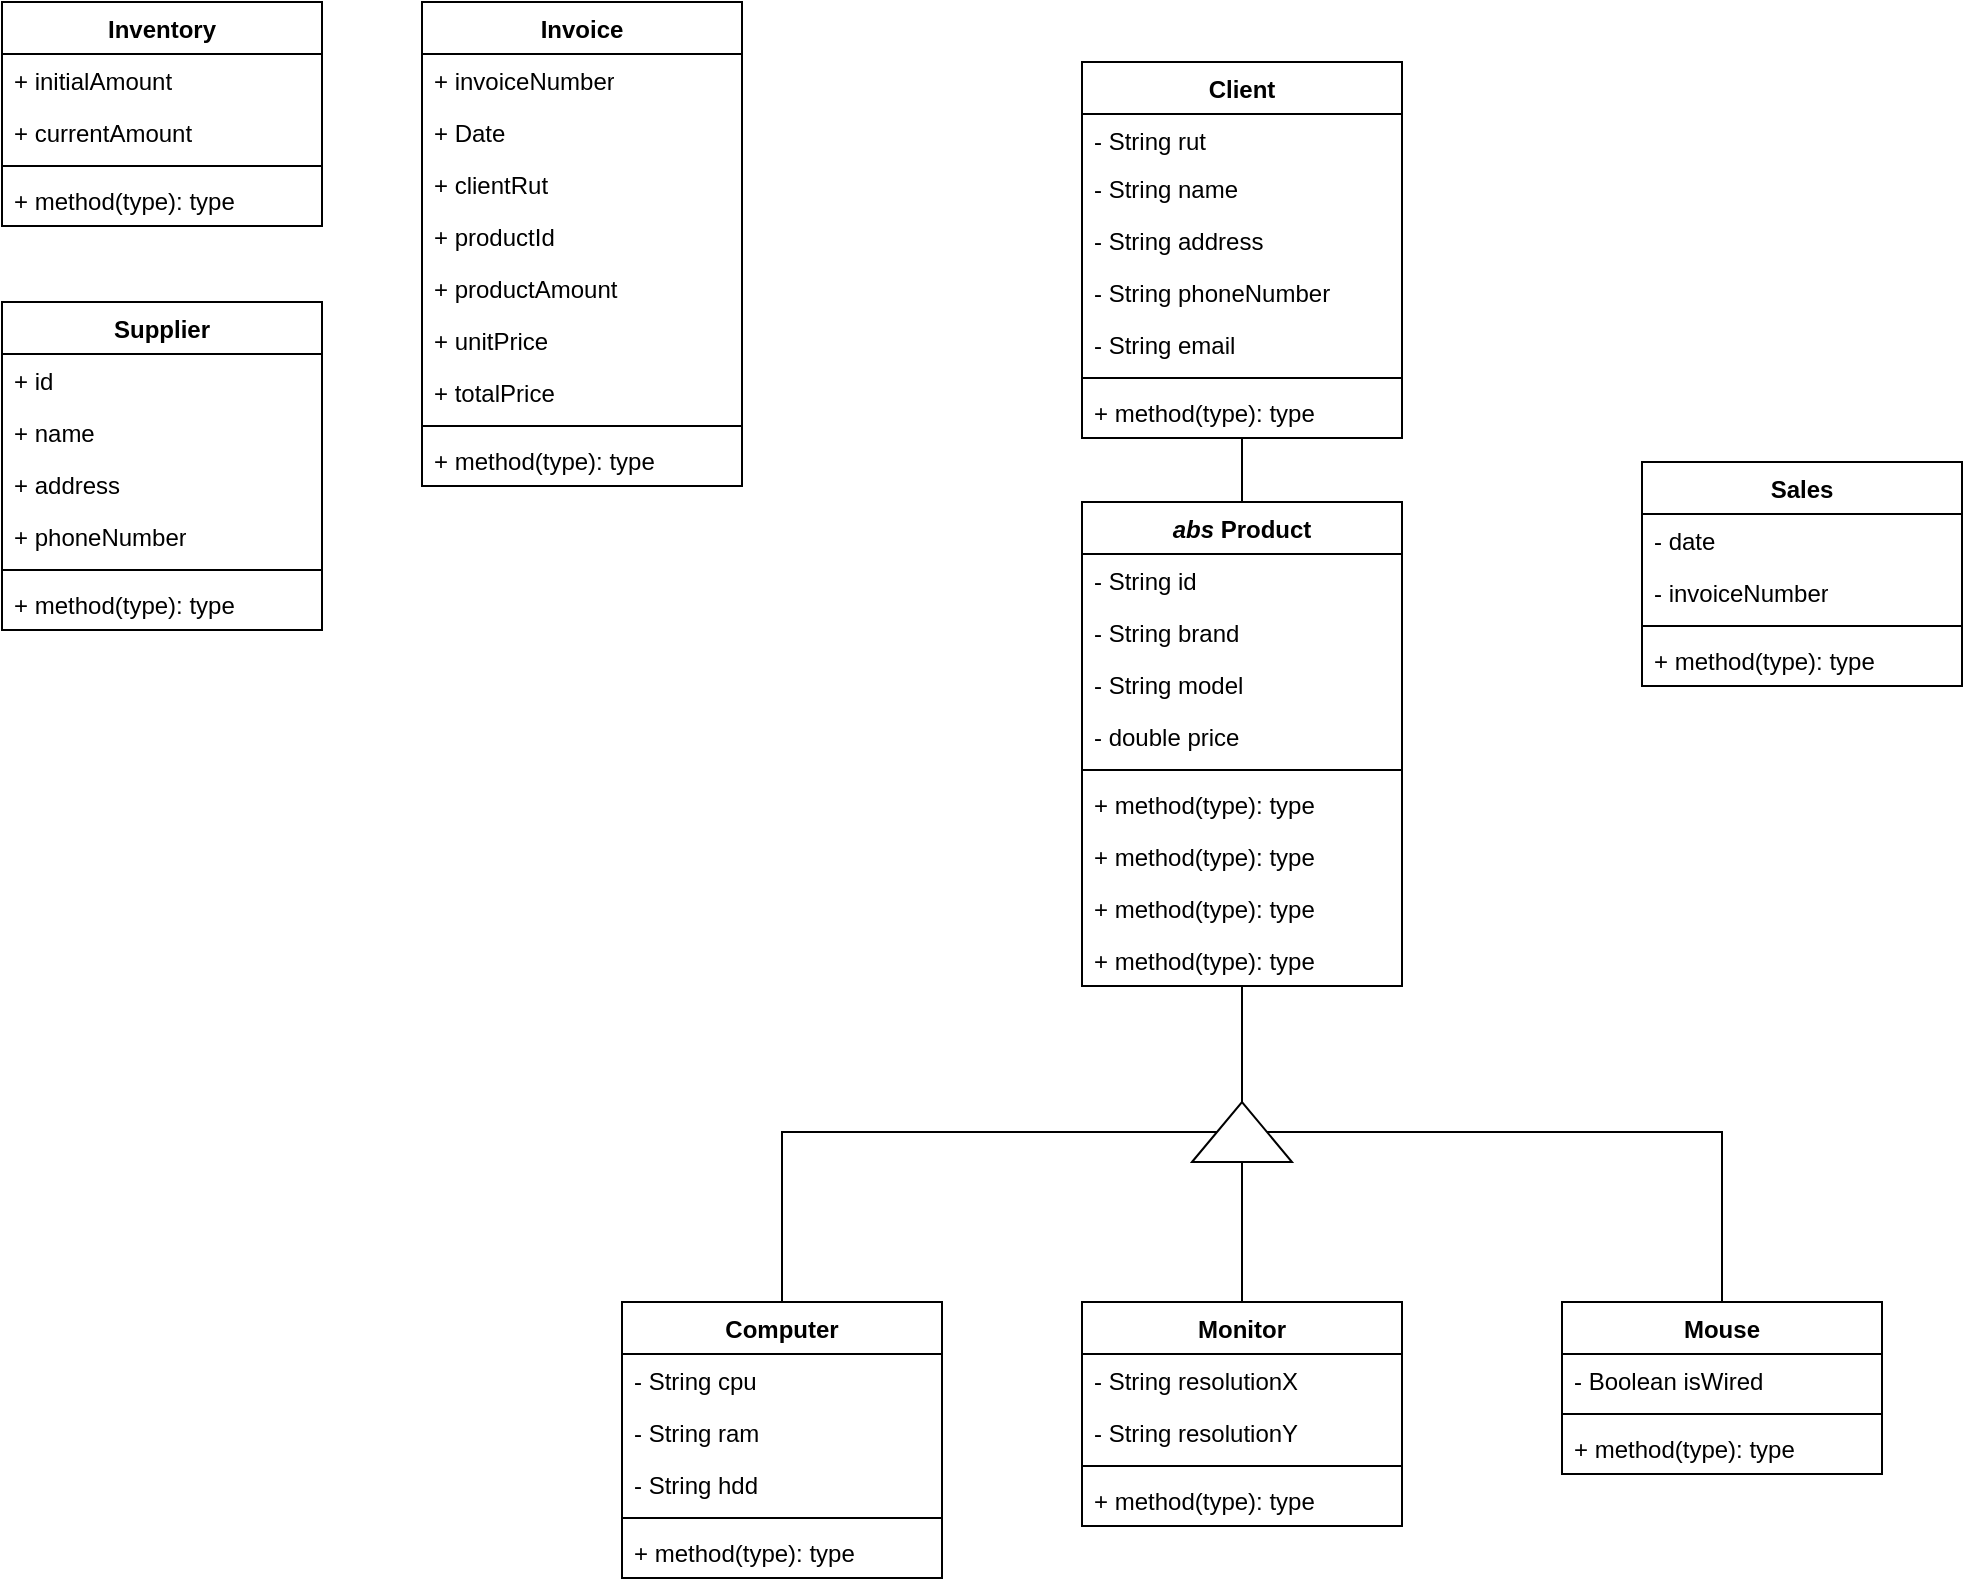 <mxfile version="22.0.0" type="github" pages="2">
  <diagram name="Página-1" id="tDXfd4PDgHffKYql2WwA">
    <mxGraphModel dx="2501" dy="746" grid="1" gridSize="10" guides="1" tooltips="1" connect="1" arrows="1" fold="1" page="1" pageScale="1" pageWidth="827" pageHeight="1169" math="0" shadow="0">
      <root>
        <mxCell id="0" />
        <mxCell id="1" parent="0" />
        <mxCell id="qdFlecyH6152GWX_QQT0-1" style="edgeStyle=orthogonalEdgeStyle;rounded=0;orthogonalLoop=1;jettySize=auto;html=1;entryX=0.5;entryY=0;entryDx=0;entryDy=0;endArrow=none;endFill=0;" parent="1" source="y9pyHhzCdhI9DlbrPAxV-1" target="y9pyHhzCdhI9DlbrPAxV-9" edge="1">
          <mxGeometry relative="1" as="geometry" />
        </mxCell>
        <mxCell id="y9pyHhzCdhI9DlbrPAxV-1" value="Client" style="swimlane;fontStyle=1;align=center;verticalAlign=top;childLayout=stackLayout;horizontal=1;startSize=26;horizontalStack=0;resizeParent=1;resizeParentMax=0;resizeLast=0;collapsible=1;marginBottom=0;whiteSpace=wrap;html=1;" parent="1" vertex="1">
          <mxGeometry x="330" y="60" width="160" height="188" as="geometry" />
        </mxCell>
        <mxCell id="y9pyHhzCdhI9DlbrPAxV-2" value="&lt;div&gt;- String rut&lt;/div&gt;" style="text;strokeColor=none;fillColor=none;align=left;verticalAlign=top;spacingLeft=4;spacingRight=4;overflow=hidden;rotatable=0;points=[[0,0.5],[1,0.5]];portConstraint=eastwest;whiteSpace=wrap;html=1;" parent="y9pyHhzCdhI9DlbrPAxV-1" vertex="1">
          <mxGeometry y="26" width="160" height="24" as="geometry" />
        </mxCell>
        <mxCell id="y9pyHhzCdhI9DlbrPAxV-3" value="&lt;div&gt;- String name&lt;br&gt;&lt;/div&gt;" style="text;strokeColor=none;fillColor=none;align=left;verticalAlign=top;spacingLeft=4;spacingRight=4;overflow=hidden;rotatable=0;points=[[0,0.5],[1,0.5]];portConstraint=eastwest;whiteSpace=wrap;html=1;" parent="y9pyHhzCdhI9DlbrPAxV-1" vertex="1">
          <mxGeometry y="50" width="160" height="26" as="geometry" />
        </mxCell>
        <mxCell id="y9pyHhzCdhI9DlbrPAxV-4" value="&lt;div&gt;- String address&lt;br&gt;&lt;/div&gt;" style="text;strokeColor=none;fillColor=none;align=left;verticalAlign=top;spacingLeft=4;spacingRight=4;overflow=hidden;rotatable=0;points=[[0,0.5],[1,0.5]];portConstraint=eastwest;whiteSpace=wrap;html=1;" parent="y9pyHhzCdhI9DlbrPAxV-1" vertex="1">
          <mxGeometry y="76" width="160" height="26" as="geometry" />
        </mxCell>
        <mxCell id="y9pyHhzCdhI9DlbrPAxV-5" value="&lt;div&gt;- String phoneNumber&lt;br&gt;&lt;/div&gt;" style="text;strokeColor=none;fillColor=none;align=left;verticalAlign=top;spacingLeft=4;spacingRight=4;overflow=hidden;rotatable=0;points=[[0,0.5],[1,0.5]];portConstraint=eastwest;whiteSpace=wrap;html=1;" parent="y9pyHhzCdhI9DlbrPAxV-1" vertex="1">
          <mxGeometry y="102" width="160" height="26" as="geometry" />
        </mxCell>
        <mxCell id="y9pyHhzCdhI9DlbrPAxV-6" value="&lt;div&gt;- String email&lt;br&gt;&lt;/div&gt;" style="text;strokeColor=none;fillColor=none;align=left;verticalAlign=top;spacingLeft=4;spacingRight=4;overflow=hidden;rotatable=0;points=[[0,0.5],[1,0.5]];portConstraint=eastwest;whiteSpace=wrap;html=1;" parent="y9pyHhzCdhI9DlbrPAxV-1" vertex="1">
          <mxGeometry y="128" width="160" height="26" as="geometry" />
        </mxCell>
        <mxCell id="y9pyHhzCdhI9DlbrPAxV-7" value="" style="line;strokeWidth=1;fillColor=none;align=left;verticalAlign=middle;spacingTop=-1;spacingLeft=3;spacingRight=3;rotatable=0;labelPosition=right;points=[];portConstraint=eastwest;strokeColor=inherit;" parent="y9pyHhzCdhI9DlbrPAxV-1" vertex="1">
          <mxGeometry y="154" width="160" height="8" as="geometry" />
        </mxCell>
        <mxCell id="y9pyHhzCdhI9DlbrPAxV-8" value="+ method(type): type" style="text;strokeColor=none;fillColor=none;align=left;verticalAlign=top;spacingLeft=4;spacingRight=4;overflow=hidden;rotatable=0;points=[[0,0.5],[1,0.5]];portConstraint=eastwest;whiteSpace=wrap;html=1;" parent="y9pyHhzCdhI9DlbrPAxV-1" vertex="1">
          <mxGeometry y="162" width="160" height="26" as="geometry" />
        </mxCell>
        <mxCell id="y9pyHhzCdhI9DlbrPAxV-9" value="&lt;i&gt;abs&lt;/i&gt; Product" style="swimlane;fontStyle=1;align=center;verticalAlign=top;childLayout=stackLayout;horizontal=1;startSize=26;horizontalStack=0;resizeParent=1;resizeParentMax=0;resizeLast=0;collapsible=1;marginBottom=0;whiteSpace=wrap;html=1;" parent="1" vertex="1">
          <mxGeometry x="330" y="280" width="160" height="242" as="geometry" />
        </mxCell>
        <mxCell id="y9pyHhzCdhI9DlbrPAxV-10" value="&lt;div&gt;- String id&lt;/div&gt;" style="text;strokeColor=none;fillColor=none;align=left;verticalAlign=top;spacingLeft=4;spacingRight=4;overflow=hidden;rotatable=0;points=[[0,0.5],[1,0.5]];portConstraint=eastwest;whiteSpace=wrap;html=1;" parent="y9pyHhzCdhI9DlbrPAxV-9" vertex="1">
          <mxGeometry y="26" width="160" height="26" as="geometry" />
        </mxCell>
        <mxCell id="y9pyHhzCdhI9DlbrPAxV-11" value="&lt;div&gt;- String brand&lt;br&gt;&lt;/div&gt;" style="text;strokeColor=none;fillColor=none;align=left;verticalAlign=top;spacingLeft=4;spacingRight=4;overflow=hidden;rotatable=0;points=[[0,0.5],[1,0.5]];portConstraint=eastwest;whiteSpace=wrap;html=1;" parent="y9pyHhzCdhI9DlbrPAxV-9" vertex="1">
          <mxGeometry y="52" width="160" height="26" as="geometry" />
        </mxCell>
        <mxCell id="y9pyHhzCdhI9DlbrPAxV-12" value="&lt;div&gt;- String model&lt;br&gt;&lt;/div&gt;" style="text;strokeColor=none;fillColor=none;align=left;verticalAlign=top;spacingLeft=4;spacingRight=4;overflow=hidden;rotatable=0;points=[[0,0.5],[1,0.5]];portConstraint=eastwest;whiteSpace=wrap;html=1;" parent="y9pyHhzCdhI9DlbrPAxV-9" vertex="1">
          <mxGeometry y="78" width="160" height="26" as="geometry" />
        </mxCell>
        <mxCell id="y9pyHhzCdhI9DlbrPAxV-13" value="&lt;div&gt;- double price&lt;br&gt;&lt;/div&gt;" style="text;strokeColor=none;fillColor=none;align=left;verticalAlign=top;spacingLeft=4;spacingRight=4;overflow=hidden;rotatable=0;points=[[0,0.5],[1,0.5]];portConstraint=eastwest;whiteSpace=wrap;html=1;" parent="y9pyHhzCdhI9DlbrPAxV-9" vertex="1">
          <mxGeometry y="104" width="160" height="26" as="geometry" />
        </mxCell>
        <mxCell id="y9pyHhzCdhI9DlbrPAxV-14" value="" style="line;strokeWidth=1;fillColor=none;align=left;verticalAlign=middle;spacingTop=-1;spacingLeft=3;spacingRight=3;rotatable=0;labelPosition=right;points=[];portConstraint=eastwest;strokeColor=inherit;" parent="y9pyHhzCdhI9DlbrPAxV-9" vertex="1">
          <mxGeometry y="130" width="160" height="8" as="geometry" />
        </mxCell>
        <mxCell id="y9pyHhzCdhI9DlbrPAxV-15" value="+ method(type): type" style="text;strokeColor=none;fillColor=none;align=left;verticalAlign=top;spacingLeft=4;spacingRight=4;overflow=hidden;rotatable=0;points=[[0,0.5],[1,0.5]];portConstraint=eastwest;whiteSpace=wrap;html=1;" parent="y9pyHhzCdhI9DlbrPAxV-9" vertex="1">
          <mxGeometry y="138" width="160" height="26" as="geometry" />
        </mxCell>
        <mxCell id="y9pyHhzCdhI9DlbrPAxV-16" value="+ method(type): type" style="text;strokeColor=none;fillColor=none;align=left;verticalAlign=top;spacingLeft=4;spacingRight=4;overflow=hidden;rotatable=0;points=[[0,0.5],[1,0.5]];portConstraint=eastwest;whiteSpace=wrap;html=1;" parent="y9pyHhzCdhI9DlbrPAxV-9" vertex="1">
          <mxGeometry y="164" width="160" height="26" as="geometry" />
        </mxCell>
        <mxCell id="y9pyHhzCdhI9DlbrPAxV-17" value="+ method(type): type" style="text;strokeColor=none;fillColor=none;align=left;verticalAlign=top;spacingLeft=4;spacingRight=4;overflow=hidden;rotatable=0;points=[[0,0.5],[1,0.5]];portConstraint=eastwest;whiteSpace=wrap;html=1;" parent="y9pyHhzCdhI9DlbrPAxV-9" vertex="1">
          <mxGeometry y="190" width="160" height="26" as="geometry" />
        </mxCell>
        <mxCell id="y9pyHhzCdhI9DlbrPAxV-18" value="+ method(type): type" style="text;strokeColor=none;fillColor=none;align=left;verticalAlign=top;spacingLeft=4;spacingRight=4;overflow=hidden;rotatable=0;points=[[0,0.5],[1,0.5]];portConstraint=eastwest;whiteSpace=wrap;html=1;" parent="y9pyHhzCdhI9DlbrPAxV-9" vertex="1">
          <mxGeometry y="216" width="160" height="26" as="geometry" />
        </mxCell>
        <mxCell id="qdFlecyH6152GWX_QQT0-17" style="edgeStyle=orthogonalEdgeStyle;rounded=0;orthogonalLoop=1;jettySize=auto;html=1;entryX=0.5;entryY=1.038;entryDx=0;entryDy=0;entryPerimeter=0;" parent="y9pyHhzCdhI9DlbrPAxV-9" source="y9pyHhzCdhI9DlbrPAxV-9" target="y9pyHhzCdhI9DlbrPAxV-18" edge="1">
          <mxGeometry relative="1" as="geometry" />
        </mxCell>
        <mxCell id="qdFlecyH6152GWX_QQT0-24" style="edgeStyle=orthogonalEdgeStyle;rounded=0;orthogonalLoop=1;jettySize=auto;html=1;entryX=0.5;entryY=0;entryDx=0;entryDy=0;exitX=0.5;exitY=0;exitDx=0;exitDy=0;endArrow=none;endFill=0;" parent="1" source="y9pyHhzCdhI9DlbrPAxV-19" target="qdFlecyH6152GWX_QQT0-19" edge="1">
          <mxGeometry relative="1" as="geometry">
            <Array as="points">
              <mxPoint x="180" y="595" />
            </Array>
          </mxGeometry>
        </mxCell>
        <mxCell id="y9pyHhzCdhI9DlbrPAxV-19" value="Computer" style="swimlane;fontStyle=1;align=center;verticalAlign=top;childLayout=stackLayout;horizontal=1;startSize=26;horizontalStack=0;resizeParent=1;resizeParentMax=0;resizeLast=0;collapsible=1;marginBottom=0;whiteSpace=wrap;html=1;" parent="1" vertex="1">
          <mxGeometry x="100" y="680" width="160" height="138" as="geometry" />
        </mxCell>
        <mxCell id="y9pyHhzCdhI9DlbrPAxV-20" value="&lt;div&gt;- String cpu&lt;/div&gt;&lt;div&gt;&lt;br&gt;&lt;/div&gt;" style="text;strokeColor=none;fillColor=none;align=left;verticalAlign=top;spacingLeft=4;spacingRight=4;overflow=hidden;rotatable=0;points=[[0,0.5],[1,0.5]];portConstraint=eastwest;whiteSpace=wrap;html=1;" parent="y9pyHhzCdhI9DlbrPAxV-19" vertex="1">
          <mxGeometry y="26" width="160" height="26" as="geometry" />
        </mxCell>
        <mxCell id="y9pyHhzCdhI9DlbrPAxV-21" value="&lt;div&gt;- String ram&lt;/div&gt;&lt;div&gt;&lt;br&gt;&lt;/div&gt;" style="text;strokeColor=none;fillColor=none;align=left;verticalAlign=top;spacingLeft=4;spacingRight=4;overflow=hidden;rotatable=0;points=[[0,0.5],[1,0.5]];portConstraint=eastwest;whiteSpace=wrap;html=1;" parent="y9pyHhzCdhI9DlbrPAxV-19" vertex="1">
          <mxGeometry y="52" width="160" height="26" as="geometry" />
        </mxCell>
        <mxCell id="y9pyHhzCdhI9DlbrPAxV-22" value="&lt;div&gt;- String hdd&lt;/div&gt;" style="text;strokeColor=none;fillColor=none;align=left;verticalAlign=top;spacingLeft=4;spacingRight=4;overflow=hidden;rotatable=0;points=[[0,0.5],[1,0.5]];portConstraint=eastwest;whiteSpace=wrap;html=1;" parent="y9pyHhzCdhI9DlbrPAxV-19" vertex="1">
          <mxGeometry y="78" width="160" height="26" as="geometry" />
        </mxCell>
        <mxCell id="y9pyHhzCdhI9DlbrPAxV-23" value="" style="line;strokeWidth=1;fillColor=none;align=left;verticalAlign=middle;spacingTop=-1;spacingLeft=3;spacingRight=3;rotatable=0;labelPosition=right;points=[];portConstraint=eastwest;strokeColor=inherit;" parent="y9pyHhzCdhI9DlbrPAxV-19" vertex="1">
          <mxGeometry y="104" width="160" height="8" as="geometry" />
        </mxCell>
        <mxCell id="y9pyHhzCdhI9DlbrPAxV-24" value="+ method(type): type" style="text;strokeColor=none;fillColor=none;align=left;verticalAlign=top;spacingLeft=4;spacingRight=4;overflow=hidden;rotatable=0;points=[[0,0.5],[1,0.5]];portConstraint=eastwest;whiteSpace=wrap;html=1;" parent="y9pyHhzCdhI9DlbrPAxV-19" vertex="1">
          <mxGeometry y="112" width="160" height="26" as="geometry" />
        </mxCell>
        <mxCell id="qdFlecyH6152GWX_QQT0-25" style="edgeStyle=orthogonalEdgeStyle;rounded=0;orthogonalLoop=1;jettySize=auto;html=1;endArrow=none;endFill=0;" parent="1" source="qdFlecyH6152GWX_QQT0-3" target="qdFlecyH6152GWX_QQT0-19" edge="1">
          <mxGeometry relative="1" as="geometry" />
        </mxCell>
        <mxCell id="qdFlecyH6152GWX_QQT0-3" value="Monitor" style="swimlane;fontStyle=1;align=center;verticalAlign=top;childLayout=stackLayout;horizontal=1;startSize=26;horizontalStack=0;resizeParent=1;resizeParentMax=0;resizeLast=0;collapsible=1;marginBottom=0;whiteSpace=wrap;html=1;" parent="1" vertex="1">
          <mxGeometry x="330" y="680" width="160" height="112" as="geometry" />
        </mxCell>
        <mxCell id="qdFlecyH6152GWX_QQT0-6" value="&lt;div&gt;- String resolutionX&lt;/div&gt;&lt;div&gt;&lt;br&gt;&lt;/div&gt;" style="text;strokeColor=none;fillColor=none;align=left;verticalAlign=top;spacingLeft=4;spacingRight=4;overflow=hidden;rotatable=0;points=[[0,0.5],[1,0.5]];portConstraint=eastwest;whiteSpace=wrap;html=1;" parent="qdFlecyH6152GWX_QQT0-3" vertex="1">
          <mxGeometry y="26" width="160" height="26" as="geometry" />
        </mxCell>
        <mxCell id="qdFlecyH6152GWX_QQT0-9" value="&lt;div&gt;- String resolutionY&lt;/div&gt;&lt;div&gt;&lt;br&gt;&lt;/div&gt;" style="text;strokeColor=none;fillColor=none;align=left;verticalAlign=top;spacingLeft=4;spacingRight=4;overflow=hidden;rotatable=0;points=[[0,0.5],[1,0.5]];portConstraint=eastwest;whiteSpace=wrap;html=1;" parent="qdFlecyH6152GWX_QQT0-3" vertex="1">
          <mxGeometry y="52" width="160" height="26" as="geometry" />
        </mxCell>
        <mxCell id="qdFlecyH6152GWX_QQT0-7" value="" style="line;strokeWidth=1;fillColor=none;align=left;verticalAlign=middle;spacingTop=-1;spacingLeft=3;spacingRight=3;rotatable=0;labelPosition=right;points=[];portConstraint=eastwest;strokeColor=inherit;" parent="qdFlecyH6152GWX_QQT0-3" vertex="1">
          <mxGeometry y="78" width="160" height="8" as="geometry" />
        </mxCell>
        <mxCell id="qdFlecyH6152GWX_QQT0-8" value="+ method(type): type" style="text;strokeColor=none;fillColor=none;align=left;verticalAlign=top;spacingLeft=4;spacingRight=4;overflow=hidden;rotatable=0;points=[[0,0.5],[1,0.5]];portConstraint=eastwest;whiteSpace=wrap;html=1;" parent="qdFlecyH6152GWX_QQT0-3" vertex="1">
          <mxGeometry y="86" width="160" height="26" as="geometry" />
        </mxCell>
        <mxCell id="qdFlecyH6152GWX_QQT0-23" style="edgeStyle=orthogonalEdgeStyle;rounded=0;orthogonalLoop=1;jettySize=auto;html=1;entryX=0.5;entryY=1;entryDx=0;entryDy=0;endArrow=none;endFill=0;" parent="1" source="qdFlecyH6152GWX_QQT0-10" target="qdFlecyH6152GWX_QQT0-19" edge="1">
          <mxGeometry relative="1" as="geometry">
            <Array as="points">
              <mxPoint x="650" y="595" />
            </Array>
          </mxGeometry>
        </mxCell>
        <mxCell id="qdFlecyH6152GWX_QQT0-10" value="Mouse" style="swimlane;fontStyle=1;align=center;verticalAlign=top;childLayout=stackLayout;horizontal=1;startSize=26;horizontalStack=0;resizeParent=1;resizeParentMax=0;resizeLast=0;collapsible=1;marginBottom=0;whiteSpace=wrap;html=1;" parent="1" vertex="1">
          <mxGeometry x="570" y="680" width="160" height="86" as="geometry" />
        </mxCell>
        <mxCell id="qdFlecyH6152GWX_QQT0-11" value="&lt;div&gt;- Boolean isWired&lt;/div&gt;&lt;div&gt;&lt;br&gt;&lt;/div&gt;" style="text;strokeColor=none;fillColor=none;align=left;verticalAlign=top;spacingLeft=4;spacingRight=4;overflow=hidden;rotatable=0;points=[[0,0.5],[1,0.5]];portConstraint=eastwest;whiteSpace=wrap;html=1;" parent="qdFlecyH6152GWX_QQT0-10" vertex="1">
          <mxGeometry y="26" width="160" height="26" as="geometry" />
        </mxCell>
        <mxCell id="qdFlecyH6152GWX_QQT0-13" value="" style="line;strokeWidth=1;fillColor=none;align=left;verticalAlign=middle;spacingTop=-1;spacingLeft=3;spacingRight=3;rotatable=0;labelPosition=right;points=[];portConstraint=eastwest;strokeColor=inherit;" parent="qdFlecyH6152GWX_QQT0-10" vertex="1">
          <mxGeometry y="52" width="160" height="8" as="geometry" />
        </mxCell>
        <mxCell id="qdFlecyH6152GWX_QQT0-14" value="+ method(type): type" style="text;strokeColor=none;fillColor=none;align=left;verticalAlign=top;spacingLeft=4;spacingRight=4;overflow=hidden;rotatable=0;points=[[0,0.5],[1,0.5]];portConstraint=eastwest;whiteSpace=wrap;html=1;" parent="qdFlecyH6152GWX_QQT0-10" vertex="1">
          <mxGeometry y="60" width="160" height="26" as="geometry" />
        </mxCell>
        <mxCell id="qdFlecyH6152GWX_QQT0-26" style="edgeStyle=orthogonalEdgeStyle;rounded=0;orthogonalLoop=1;jettySize=auto;html=1;endArrow=none;endFill=0;" parent="1" source="qdFlecyH6152GWX_QQT0-19" target="y9pyHhzCdhI9DlbrPAxV-9" edge="1">
          <mxGeometry relative="1" as="geometry" />
        </mxCell>
        <mxCell id="qdFlecyH6152GWX_QQT0-19" value="" style="triangle;whiteSpace=wrap;html=1;rotation=-90;" parent="1" vertex="1">
          <mxGeometry x="395" y="570" width="30" height="50" as="geometry" />
        </mxCell>
        <mxCell id="qdFlecyH6152GWX_QQT0-27" value="Sales" style="swimlane;fontStyle=1;align=center;verticalAlign=top;childLayout=stackLayout;horizontal=1;startSize=26;horizontalStack=0;resizeParent=1;resizeParentMax=0;resizeLast=0;collapsible=1;marginBottom=0;whiteSpace=wrap;html=1;" parent="1" vertex="1">
          <mxGeometry x="610" y="260" width="160" height="112" as="geometry" />
        </mxCell>
        <mxCell id="qdFlecyH6152GWX_QQT0-35" value="- date" style="text;strokeColor=none;fillColor=none;align=left;verticalAlign=top;spacingLeft=4;spacingRight=4;overflow=hidden;rotatable=0;points=[[0,0.5],[1,0.5]];portConstraint=eastwest;whiteSpace=wrap;html=1;" parent="qdFlecyH6152GWX_QQT0-27" vertex="1">
          <mxGeometry y="26" width="160" height="26" as="geometry" />
        </mxCell>
        <mxCell id="wS4q6MJoyVzonf5vmw3u-1" value="- invoiceNumber" style="text;strokeColor=none;fillColor=none;align=left;verticalAlign=top;spacingLeft=4;spacingRight=4;overflow=hidden;rotatable=0;points=[[0,0.5],[1,0.5]];portConstraint=eastwest;whiteSpace=wrap;html=1;" vertex="1" parent="qdFlecyH6152GWX_QQT0-27">
          <mxGeometry y="52" width="160" height="26" as="geometry" />
        </mxCell>
        <mxCell id="qdFlecyH6152GWX_QQT0-33" value="" style="line;strokeWidth=1;fillColor=none;align=left;verticalAlign=middle;spacingTop=-1;spacingLeft=3;spacingRight=3;rotatable=0;labelPosition=right;points=[];portConstraint=eastwest;strokeColor=inherit;" parent="qdFlecyH6152GWX_QQT0-27" vertex="1">
          <mxGeometry y="78" width="160" height="8" as="geometry" />
        </mxCell>
        <mxCell id="qdFlecyH6152GWX_QQT0-34" value="+ method(type): type" style="text;strokeColor=none;fillColor=none;align=left;verticalAlign=top;spacingLeft=4;spacingRight=4;overflow=hidden;rotatable=0;points=[[0,0.5],[1,0.5]];portConstraint=eastwest;whiteSpace=wrap;html=1;" parent="qdFlecyH6152GWX_QQT0-27" vertex="1">
          <mxGeometry y="86" width="160" height="26" as="geometry" />
        </mxCell>
        <mxCell id="5heUBvDYTYgxe3tV8yId-1" value="Supplier" style="swimlane;fontStyle=1;align=center;verticalAlign=top;childLayout=stackLayout;horizontal=1;startSize=26;horizontalStack=0;resizeParent=1;resizeParentMax=0;resizeLast=0;collapsible=1;marginBottom=0;whiteSpace=wrap;html=1;" vertex="1" parent="1">
          <mxGeometry x="-210" y="180" width="160" height="164" as="geometry" />
        </mxCell>
        <mxCell id="5heUBvDYTYgxe3tV8yId-2" value="+ id" style="text;strokeColor=none;fillColor=none;align=left;verticalAlign=top;spacingLeft=4;spacingRight=4;overflow=hidden;rotatable=0;points=[[0,0.5],[1,0.5]];portConstraint=eastwest;whiteSpace=wrap;html=1;" vertex="1" parent="5heUBvDYTYgxe3tV8yId-1">
          <mxGeometry y="26" width="160" height="26" as="geometry" />
        </mxCell>
        <mxCell id="5heUBvDYTYgxe3tV8yId-3" value="+ name" style="text;strokeColor=none;fillColor=none;align=left;verticalAlign=top;spacingLeft=4;spacingRight=4;overflow=hidden;rotatable=0;points=[[0,0.5],[1,0.5]];portConstraint=eastwest;whiteSpace=wrap;html=1;" vertex="1" parent="5heUBvDYTYgxe3tV8yId-1">
          <mxGeometry y="52" width="160" height="26" as="geometry" />
        </mxCell>
        <mxCell id="5heUBvDYTYgxe3tV8yId-4" value="+ address" style="text;strokeColor=none;fillColor=none;align=left;verticalAlign=top;spacingLeft=4;spacingRight=4;overflow=hidden;rotatable=0;points=[[0,0.5],[1,0.5]];portConstraint=eastwest;whiteSpace=wrap;html=1;" vertex="1" parent="5heUBvDYTYgxe3tV8yId-1">
          <mxGeometry y="78" width="160" height="26" as="geometry" />
        </mxCell>
        <mxCell id="5heUBvDYTYgxe3tV8yId-5" value="+ phoneNumber" style="text;strokeColor=none;fillColor=none;align=left;verticalAlign=top;spacingLeft=4;spacingRight=4;overflow=hidden;rotatable=0;points=[[0,0.5],[1,0.5]];portConstraint=eastwest;whiteSpace=wrap;html=1;" vertex="1" parent="5heUBvDYTYgxe3tV8yId-1">
          <mxGeometry y="104" width="160" height="26" as="geometry" />
        </mxCell>
        <mxCell id="5heUBvDYTYgxe3tV8yId-6" value="" style="line;strokeWidth=1;fillColor=none;align=left;verticalAlign=middle;spacingTop=-1;spacingLeft=3;spacingRight=3;rotatable=0;labelPosition=right;points=[];portConstraint=eastwest;strokeColor=inherit;" vertex="1" parent="5heUBvDYTYgxe3tV8yId-1">
          <mxGeometry y="130" width="160" height="8" as="geometry" />
        </mxCell>
        <mxCell id="5heUBvDYTYgxe3tV8yId-7" value="+ method(type): type" style="text;strokeColor=none;fillColor=none;align=left;verticalAlign=top;spacingLeft=4;spacingRight=4;overflow=hidden;rotatable=0;points=[[0,0.5],[1,0.5]];portConstraint=eastwest;whiteSpace=wrap;html=1;" vertex="1" parent="5heUBvDYTYgxe3tV8yId-1">
          <mxGeometry y="138" width="160" height="26" as="geometry" />
        </mxCell>
        <mxCell id="5heUBvDYTYgxe3tV8yId-8" value="Inventory" style="swimlane;fontStyle=1;align=center;verticalAlign=top;childLayout=stackLayout;horizontal=1;startSize=26;horizontalStack=0;resizeParent=1;resizeParentMax=0;resizeLast=0;collapsible=1;marginBottom=0;whiteSpace=wrap;html=1;" vertex="1" parent="1">
          <mxGeometry x="-210" y="30" width="160" height="112" as="geometry" />
        </mxCell>
        <mxCell id="5heUBvDYTYgxe3tV8yId-9" value="+ initialAmount" style="text;strokeColor=none;fillColor=none;align=left;verticalAlign=top;spacingLeft=4;spacingRight=4;overflow=hidden;rotatable=0;points=[[0,0.5],[1,0.5]];portConstraint=eastwest;whiteSpace=wrap;html=1;" vertex="1" parent="5heUBvDYTYgxe3tV8yId-8">
          <mxGeometry y="26" width="160" height="26" as="geometry" />
        </mxCell>
        <mxCell id="5heUBvDYTYgxe3tV8yId-10" value="+ currentAmount" style="text;strokeColor=none;fillColor=none;align=left;verticalAlign=top;spacingLeft=4;spacingRight=4;overflow=hidden;rotatable=0;points=[[0,0.5],[1,0.5]];portConstraint=eastwest;whiteSpace=wrap;html=1;" vertex="1" parent="5heUBvDYTYgxe3tV8yId-8">
          <mxGeometry y="52" width="160" height="26" as="geometry" />
        </mxCell>
        <mxCell id="5heUBvDYTYgxe3tV8yId-11" value="" style="line;strokeWidth=1;fillColor=none;align=left;verticalAlign=middle;spacingTop=-1;spacingLeft=3;spacingRight=3;rotatable=0;labelPosition=right;points=[];portConstraint=eastwest;strokeColor=inherit;" vertex="1" parent="5heUBvDYTYgxe3tV8yId-8">
          <mxGeometry y="78" width="160" height="8" as="geometry" />
        </mxCell>
        <mxCell id="5heUBvDYTYgxe3tV8yId-12" value="+ method(type): type" style="text;strokeColor=none;fillColor=none;align=left;verticalAlign=top;spacingLeft=4;spacingRight=4;overflow=hidden;rotatable=0;points=[[0,0.5],[1,0.5]];portConstraint=eastwest;whiteSpace=wrap;html=1;" vertex="1" parent="5heUBvDYTYgxe3tV8yId-8">
          <mxGeometry y="86" width="160" height="26" as="geometry" />
        </mxCell>
        <mxCell id="5heUBvDYTYgxe3tV8yId-13" value="Invoice" style="swimlane;fontStyle=1;align=center;verticalAlign=top;childLayout=stackLayout;horizontal=1;startSize=26;horizontalStack=0;resizeParent=1;resizeParentMax=0;resizeLast=0;collapsible=1;marginBottom=0;whiteSpace=wrap;html=1;" vertex="1" parent="1">
          <mxGeometry y="30" width="160" height="242" as="geometry" />
        </mxCell>
        <mxCell id="5heUBvDYTYgxe3tV8yId-14" value="+ invoiceNumber" style="text;strokeColor=none;fillColor=none;align=left;verticalAlign=top;spacingLeft=4;spacingRight=4;overflow=hidden;rotatable=0;points=[[0,0.5],[1,0.5]];portConstraint=eastwest;whiteSpace=wrap;html=1;" vertex="1" parent="5heUBvDYTYgxe3tV8yId-13">
          <mxGeometry y="26" width="160" height="26" as="geometry" />
        </mxCell>
        <mxCell id="5heUBvDYTYgxe3tV8yId-20" value="+ Date" style="text;strokeColor=none;fillColor=none;align=left;verticalAlign=top;spacingLeft=4;spacingRight=4;overflow=hidden;rotatable=0;points=[[0,0.5],[1,0.5]];portConstraint=eastwest;whiteSpace=wrap;html=1;" vertex="1" parent="5heUBvDYTYgxe3tV8yId-13">
          <mxGeometry y="52" width="160" height="26" as="geometry" />
        </mxCell>
        <mxCell id="5heUBvDYTYgxe3tV8yId-17" value="+ clientRut" style="text;strokeColor=none;fillColor=none;align=left;verticalAlign=top;spacingLeft=4;spacingRight=4;overflow=hidden;rotatable=0;points=[[0,0.5],[1,0.5]];portConstraint=eastwest;whiteSpace=wrap;html=1;" vertex="1" parent="5heUBvDYTYgxe3tV8yId-13">
          <mxGeometry y="78" width="160" height="26" as="geometry" />
        </mxCell>
        <mxCell id="5heUBvDYTYgxe3tV8yId-18" value="&lt;div&gt;+ productId&lt;/div&gt;" style="text;strokeColor=none;fillColor=none;align=left;verticalAlign=top;spacingLeft=4;spacingRight=4;overflow=hidden;rotatable=0;points=[[0,0.5],[1,0.5]];portConstraint=eastwest;whiteSpace=wrap;html=1;" vertex="1" parent="5heUBvDYTYgxe3tV8yId-13">
          <mxGeometry y="104" width="160" height="26" as="geometry" />
        </mxCell>
        <mxCell id="5heUBvDYTYgxe3tV8yId-19" value="+ productAmount" style="text;strokeColor=none;fillColor=none;align=left;verticalAlign=top;spacingLeft=4;spacingRight=4;overflow=hidden;rotatable=0;points=[[0,0.5],[1,0.5]];portConstraint=eastwest;whiteSpace=wrap;html=1;" vertex="1" parent="5heUBvDYTYgxe3tV8yId-13">
          <mxGeometry y="130" width="160" height="26" as="geometry" />
        </mxCell>
        <mxCell id="5heUBvDYTYgxe3tV8yId-21" value="+ unitPrice" style="text;strokeColor=none;fillColor=none;align=left;verticalAlign=top;spacingLeft=4;spacingRight=4;overflow=hidden;rotatable=0;points=[[0,0.5],[1,0.5]];portConstraint=eastwest;whiteSpace=wrap;html=1;" vertex="1" parent="5heUBvDYTYgxe3tV8yId-13">
          <mxGeometry y="156" width="160" height="26" as="geometry" />
        </mxCell>
        <mxCell id="5heUBvDYTYgxe3tV8yId-22" value="+ totalPrice" style="text;strokeColor=none;fillColor=none;align=left;verticalAlign=top;spacingLeft=4;spacingRight=4;overflow=hidden;rotatable=0;points=[[0,0.5],[1,0.5]];portConstraint=eastwest;whiteSpace=wrap;html=1;" vertex="1" parent="5heUBvDYTYgxe3tV8yId-13">
          <mxGeometry y="182" width="160" height="26" as="geometry" />
        </mxCell>
        <mxCell id="5heUBvDYTYgxe3tV8yId-15" value="" style="line;strokeWidth=1;fillColor=none;align=left;verticalAlign=middle;spacingTop=-1;spacingLeft=3;spacingRight=3;rotatable=0;labelPosition=right;points=[];portConstraint=eastwest;strokeColor=inherit;" vertex="1" parent="5heUBvDYTYgxe3tV8yId-13">
          <mxGeometry y="208" width="160" height="8" as="geometry" />
        </mxCell>
        <mxCell id="5heUBvDYTYgxe3tV8yId-16" value="+ method(type): type" style="text;strokeColor=none;fillColor=none;align=left;verticalAlign=top;spacingLeft=4;spacingRight=4;overflow=hidden;rotatable=0;points=[[0,0.5],[1,0.5]];portConstraint=eastwest;whiteSpace=wrap;html=1;" vertex="1" parent="5heUBvDYTYgxe3tV8yId-13">
          <mxGeometry y="216" width="160" height="26" as="geometry" />
        </mxCell>
      </root>
    </mxGraphModel>
  </diagram>
  <diagram id="GheiV5ib4AhnNwlO2tDM" name="Page-2">
    <mxGraphModel dx="1674" dy="746" grid="1" gridSize="10" guides="1" tooltips="1" connect="1" arrows="1" fold="1" page="1" pageScale="1" pageWidth="850" pageHeight="1100" math="0" shadow="0">
      <root>
        <mxCell id="0" />
        <mxCell id="1" parent="0" />
        <mxCell id="D9q7AD1geEFZyFdHMFuz-6" value="" style="edgeStyle=orthogonalEdgeStyle;rounded=0;orthogonalLoop=1;jettySize=auto;html=1;" edge="1" parent="1" source="D9q7AD1geEFZyFdHMFuz-1" target="D9q7AD1geEFZyFdHMFuz-2">
          <mxGeometry relative="1" as="geometry" />
        </mxCell>
        <mxCell id="D9q7AD1geEFZyFdHMFuz-1" value="Inventario" style="rounded=0;whiteSpace=wrap;html=1;" vertex="1" parent="1">
          <mxGeometry x="120" y="110" width="120" height="60" as="geometry" />
        </mxCell>
        <mxCell id="D9q7AD1geEFZyFdHMFuz-9" style="edgeStyle=orthogonalEdgeStyle;rounded=0;orthogonalLoop=1;jettySize=auto;html=1;exitX=1;exitY=0.5;exitDx=0;exitDy=0;entryX=0;entryY=0.5;entryDx=0;entryDy=0;" edge="1" parent="1" source="D9q7AD1geEFZyFdHMFuz-2" target="D9q7AD1geEFZyFdHMFuz-4">
          <mxGeometry relative="1" as="geometry" />
        </mxCell>
        <mxCell id="D9q7AD1geEFZyFdHMFuz-2" value="Producto" style="rounded=0;whiteSpace=wrap;html=1;" vertex="1" parent="1">
          <mxGeometry x="120" y="250" width="120" height="60" as="geometry" />
        </mxCell>
        <mxCell id="D9q7AD1geEFZyFdHMFuz-5" style="edgeStyle=orthogonalEdgeStyle;rounded=0;orthogonalLoop=1;jettySize=auto;html=1;exitX=0;exitY=0.5;exitDx=0;exitDy=0;entryX=1;entryY=0.5;entryDx=0;entryDy=0;" edge="1" parent="1" source="D9q7AD1geEFZyFdHMFuz-3" target="D9q7AD1geEFZyFdHMFuz-1">
          <mxGeometry relative="1" as="geometry" />
        </mxCell>
        <mxCell id="D9q7AD1geEFZyFdHMFuz-3" value="Proveedor" style="rounded=0;whiteSpace=wrap;html=1;" vertex="1" parent="1">
          <mxGeometry x="360" y="110" width="120" height="60" as="geometry" />
        </mxCell>
        <mxCell id="D9q7AD1geEFZyFdHMFuz-4" value="Cliente" style="rounded=0;whiteSpace=wrap;html=1;" vertex="1" parent="1">
          <mxGeometry x="360" y="250" width="120" height="60" as="geometry" />
        </mxCell>
        <mxCell id="D9q7AD1geEFZyFdHMFuz-11" style="edgeStyle=orthogonalEdgeStyle;rounded=0;orthogonalLoop=1;jettySize=auto;html=1;exitX=0.5;exitY=0;exitDx=0;exitDy=0;entryX=0.5;entryY=0;entryDx=0;entryDy=0;" edge="1" parent="1" source="D9q7AD1geEFZyFdHMFuz-10" target="D9q7AD1geEFZyFdHMFuz-1">
          <mxGeometry relative="1" as="geometry" />
        </mxCell>
        <mxCell id="gDavVkRN_otBH5Za3z9d-1" style="edgeStyle=orthogonalEdgeStyle;rounded=0;orthogonalLoop=1;jettySize=auto;html=1;exitX=0;exitY=0.5;exitDx=0;exitDy=0;entryX=1;entryY=0.5;entryDx=0;entryDy=0;" edge="1" parent="1" source="D9q7AD1geEFZyFdHMFuz-10" target="D9q7AD1geEFZyFdHMFuz-12">
          <mxGeometry relative="1" as="geometry" />
        </mxCell>
        <mxCell id="D9q7AD1geEFZyFdHMFuz-10" value="Venta" style="rounded=0;whiteSpace=wrap;html=1;" vertex="1" parent="1">
          <mxGeometry x="520" y="360" width="120" height="60" as="geometry" />
        </mxCell>
        <mxCell id="D9q7AD1geEFZyFdHMFuz-12" value="Factura" style="rounded=0;whiteSpace=wrap;html=1;" vertex="1" parent="1">
          <mxGeometry x="320" y="360" width="120" height="60" as="geometry" />
        </mxCell>
      </root>
    </mxGraphModel>
  </diagram>
</mxfile>

